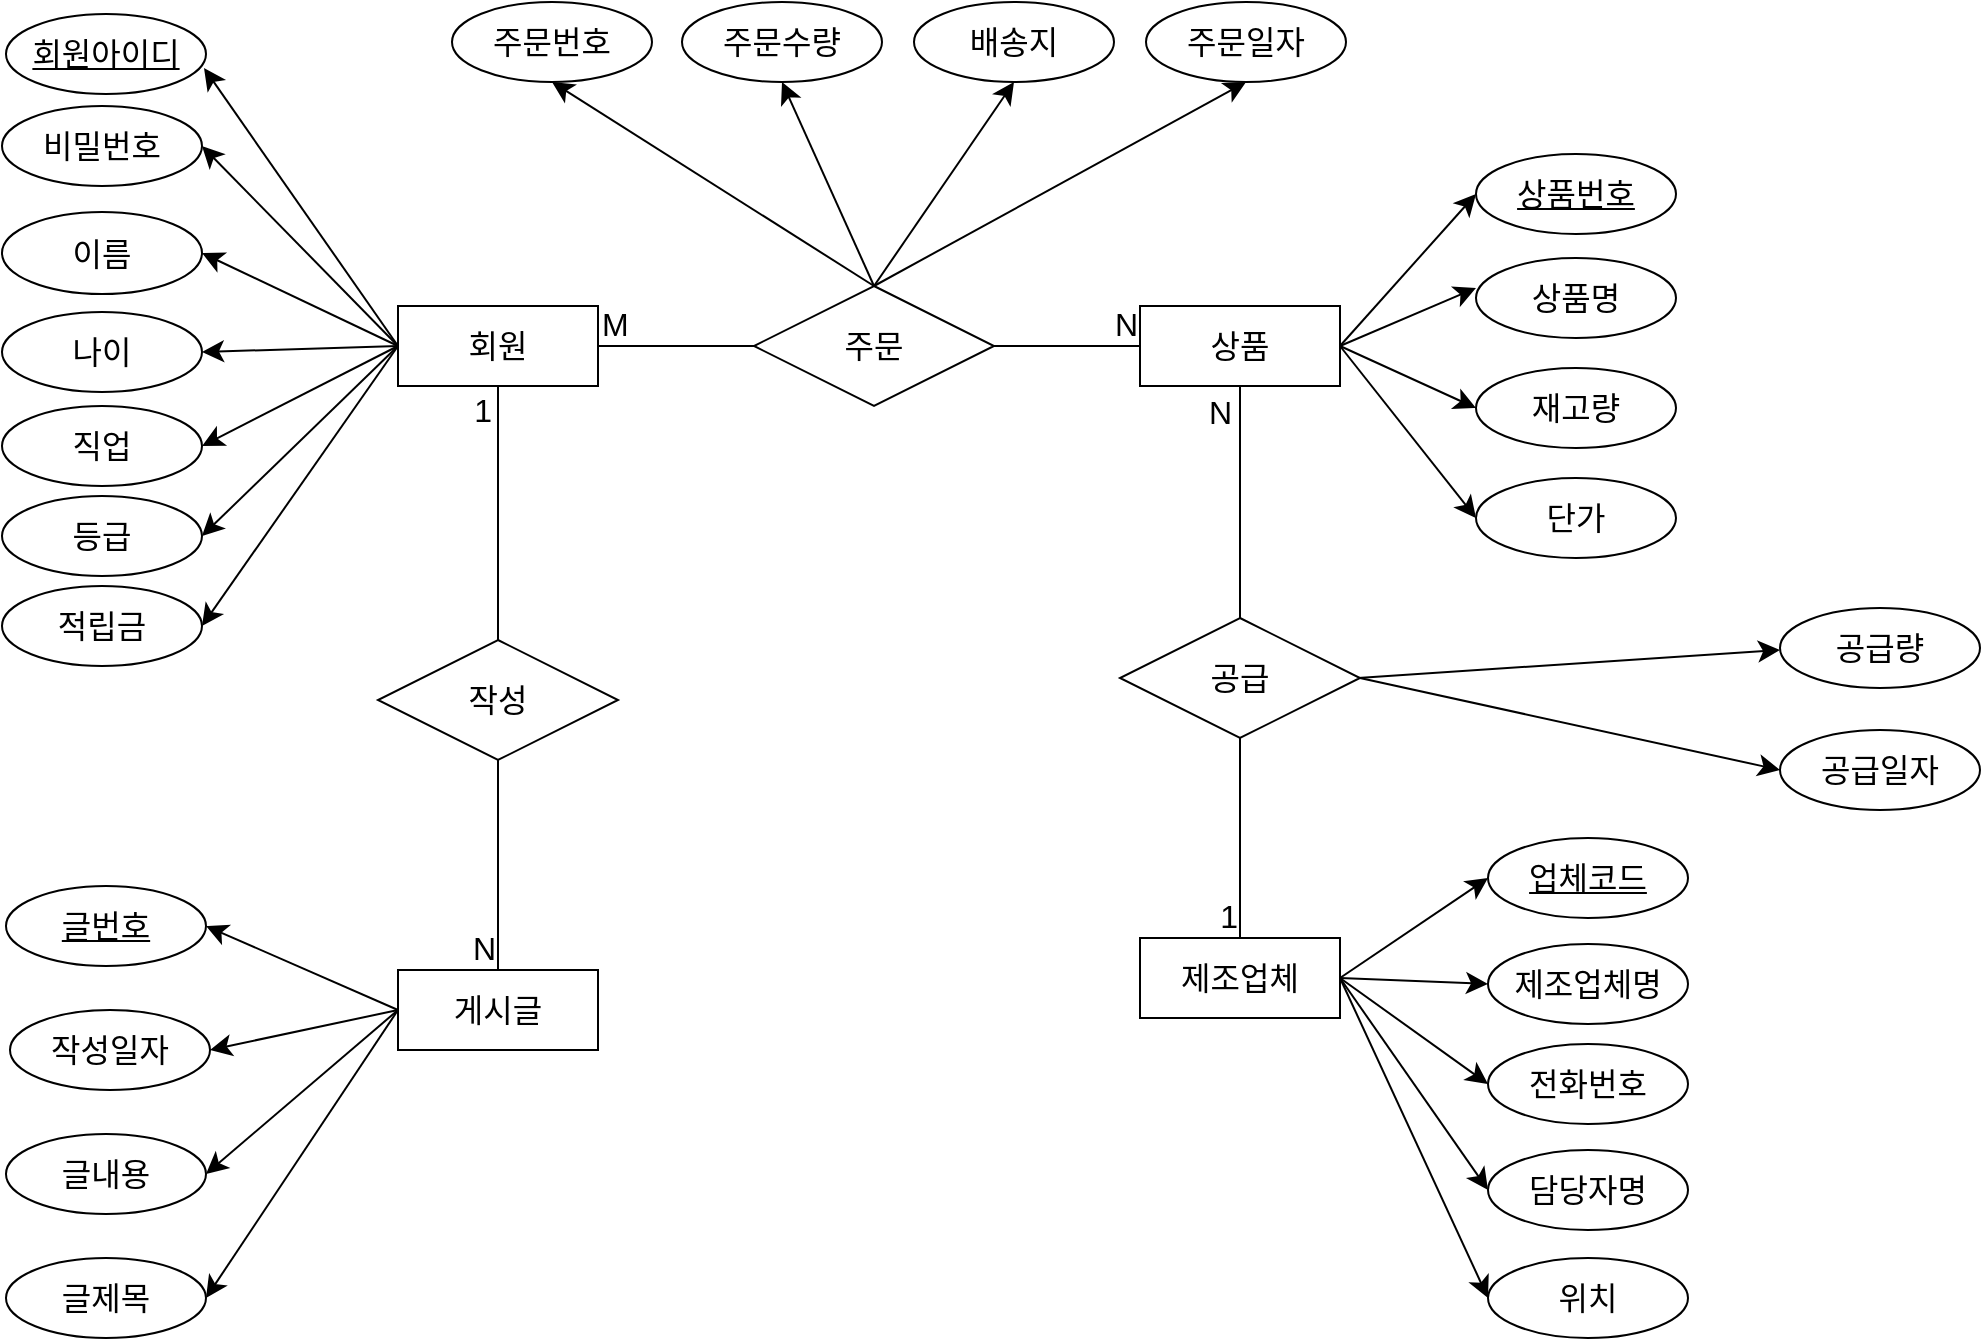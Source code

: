 <mxfile version="23.0.2" type="github">
  <diagram name="페이지-1" id="e495S9a1DbRk_U3V2dAE">
    <mxGraphModel dx="2074" dy="1230" grid="0" gridSize="10" guides="1" tooltips="1" connect="1" arrows="1" fold="1" page="0" pageScale="1" pageWidth="827" pageHeight="1169" math="0" shadow="0">
      <root>
        <mxCell id="0" />
        <mxCell id="1" parent="0" />
        <mxCell id="fLFrdJRmjcO936CyQGhu-3" value="회원" style="whiteSpace=wrap;html=1;align=center;fontSize=16;" vertex="1" parent="1">
          <mxGeometry x="-63" y="-41" width="100" height="40" as="geometry" />
        </mxCell>
        <mxCell id="fLFrdJRmjcO936CyQGhu-5" value="이름" style="ellipse;whiteSpace=wrap;html=1;align=center;fontSize=16;" vertex="1" parent="1">
          <mxGeometry x="-261" y="-88" width="100" height="41" as="geometry" />
        </mxCell>
        <mxCell id="fLFrdJRmjcO936CyQGhu-6" value="나이" style="ellipse;whiteSpace=wrap;html=1;align=center;fontSize=16;" vertex="1" parent="1">
          <mxGeometry x="-261" y="-38" width="100" height="40" as="geometry" />
        </mxCell>
        <mxCell id="fLFrdJRmjcO936CyQGhu-7" value="비밀번호" style="ellipse;whiteSpace=wrap;html=1;align=center;fontSize=16;" vertex="1" parent="1">
          <mxGeometry x="-261" y="-141" width="100" height="40" as="geometry" />
        </mxCell>
        <mxCell id="fLFrdJRmjcO936CyQGhu-8" value="상품명" style="ellipse;whiteSpace=wrap;html=1;align=center;fontSize=16;" vertex="1" parent="1">
          <mxGeometry x="476" y="-65" width="100" height="40" as="geometry" />
        </mxCell>
        <mxCell id="fLFrdJRmjcO936CyQGhu-9" value="상품" style="whiteSpace=wrap;html=1;align=center;fontSize=16;" vertex="1" parent="1">
          <mxGeometry x="308" y="-41" width="100" height="40" as="geometry" />
        </mxCell>
        <mxCell id="fLFrdJRmjcO936CyQGhu-10" value="직업" style="ellipse;whiteSpace=wrap;html=1;align=center;fontSize=16;" vertex="1" parent="1">
          <mxGeometry x="-261" y="9" width="100" height="40" as="geometry" />
        </mxCell>
        <mxCell id="fLFrdJRmjcO936CyQGhu-11" value="적립금" style="ellipse;whiteSpace=wrap;html=1;align=center;fontSize=16;" vertex="1" parent="1">
          <mxGeometry x="-261" y="99" width="100" height="40" as="geometry" />
        </mxCell>
        <mxCell id="fLFrdJRmjcO936CyQGhu-12" value="등급" style="ellipse;whiteSpace=wrap;html=1;align=center;fontSize=16;" vertex="1" parent="1">
          <mxGeometry x="-261" y="54" width="100" height="40" as="geometry" />
        </mxCell>
        <mxCell id="fLFrdJRmjcO936CyQGhu-13" value="재고량" style="ellipse;whiteSpace=wrap;html=1;align=center;fontSize=16;" vertex="1" parent="1">
          <mxGeometry x="476" y="-10" width="100" height="40" as="geometry" />
        </mxCell>
        <mxCell id="fLFrdJRmjcO936CyQGhu-14" value="단가" style="ellipse;whiteSpace=wrap;html=1;align=center;fontSize=16;" vertex="1" parent="1">
          <mxGeometry x="476" y="45" width="100" height="40" as="geometry" />
        </mxCell>
        <mxCell id="fLFrdJRmjcO936CyQGhu-16" value="상품번호" style="ellipse;whiteSpace=wrap;html=1;align=center;fontStyle=4;fontSize=16;" vertex="1" parent="1">
          <mxGeometry x="476" y="-117" width="100" height="40" as="geometry" />
        </mxCell>
        <mxCell id="fLFrdJRmjcO936CyQGhu-17" value="회원아이디" style="ellipse;whiteSpace=wrap;html=1;align=center;fontStyle=4;fontSize=16;" vertex="1" parent="1">
          <mxGeometry x="-259" y="-187" width="100" height="40" as="geometry" />
        </mxCell>
        <mxCell id="fLFrdJRmjcO936CyQGhu-19" style="edgeStyle=none;curved=1;rounded=0;orthogonalLoop=1;jettySize=auto;html=1;exitX=0;exitY=0.5;exitDx=0;exitDy=0;entryX=0.99;entryY=0.675;entryDx=0;entryDy=0;entryPerimeter=0;fontSize=12;startSize=8;endSize=8;" edge="1" parent="1" source="fLFrdJRmjcO936CyQGhu-3" target="fLFrdJRmjcO936CyQGhu-17">
          <mxGeometry relative="1" as="geometry" />
        </mxCell>
        <mxCell id="fLFrdJRmjcO936CyQGhu-22" value="" style="endArrow=classic;html=1;rounded=0;fontSize=12;startSize=8;endSize=8;curved=1;entryX=1;entryY=0.5;entryDx=0;entryDy=0;exitX=0;exitY=0.5;exitDx=0;exitDy=0;" edge="1" parent="1" source="fLFrdJRmjcO936CyQGhu-3" target="fLFrdJRmjcO936CyQGhu-7">
          <mxGeometry width="50" height="50" relative="1" as="geometry">
            <mxPoint x="61" y="78" as="sourcePoint" />
            <mxPoint x="111" y="28" as="targetPoint" />
          </mxGeometry>
        </mxCell>
        <mxCell id="fLFrdJRmjcO936CyQGhu-23" value="" style="endArrow=classic;html=1;rounded=0;fontSize=12;startSize=8;endSize=8;curved=1;entryX=1;entryY=0.5;entryDx=0;entryDy=0;exitX=0;exitY=0.5;exitDx=0;exitDy=0;" edge="1" parent="1" source="fLFrdJRmjcO936CyQGhu-3" target="fLFrdJRmjcO936CyQGhu-5">
          <mxGeometry width="50" height="50" relative="1" as="geometry">
            <mxPoint x="61" y="78" as="sourcePoint" />
            <mxPoint x="111" y="28" as="targetPoint" />
          </mxGeometry>
        </mxCell>
        <mxCell id="fLFrdJRmjcO936CyQGhu-24" value="" style="endArrow=classic;html=1;rounded=0;fontSize=12;startSize=8;endSize=8;curved=1;entryX=1;entryY=0.5;entryDx=0;entryDy=0;exitX=0;exitY=0.5;exitDx=0;exitDy=0;" edge="1" parent="1" source="fLFrdJRmjcO936CyQGhu-3" target="fLFrdJRmjcO936CyQGhu-6">
          <mxGeometry width="50" height="50" relative="1" as="geometry">
            <mxPoint x="61" y="78" as="sourcePoint" />
            <mxPoint x="111" y="28" as="targetPoint" />
          </mxGeometry>
        </mxCell>
        <mxCell id="fLFrdJRmjcO936CyQGhu-25" value="" style="endArrow=classic;html=1;rounded=0;fontSize=12;startSize=8;endSize=8;curved=1;entryX=1;entryY=0.5;entryDx=0;entryDy=0;exitX=0;exitY=0.5;exitDx=0;exitDy=0;" edge="1" parent="1" source="fLFrdJRmjcO936CyQGhu-3" target="fLFrdJRmjcO936CyQGhu-10">
          <mxGeometry width="50" height="50" relative="1" as="geometry">
            <mxPoint x="61" y="78" as="sourcePoint" />
            <mxPoint x="111" y="28" as="targetPoint" />
          </mxGeometry>
        </mxCell>
        <mxCell id="fLFrdJRmjcO936CyQGhu-26" value="" style="endArrow=classic;html=1;rounded=0;fontSize=12;startSize=8;endSize=8;curved=1;entryX=1;entryY=0.5;entryDx=0;entryDy=0;exitX=0;exitY=0.5;exitDx=0;exitDy=0;" edge="1" parent="1" source="fLFrdJRmjcO936CyQGhu-3" target="fLFrdJRmjcO936CyQGhu-12">
          <mxGeometry width="50" height="50" relative="1" as="geometry">
            <mxPoint x="61" y="78" as="sourcePoint" />
            <mxPoint x="111" y="28" as="targetPoint" />
          </mxGeometry>
        </mxCell>
        <mxCell id="fLFrdJRmjcO936CyQGhu-27" value="" style="endArrow=classic;html=1;rounded=0;fontSize=12;startSize=8;endSize=8;curved=1;entryX=1;entryY=0.5;entryDx=0;entryDy=0;exitX=0;exitY=0.5;exitDx=0;exitDy=0;" edge="1" parent="1" source="fLFrdJRmjcO936CyQGhu-3" target="fLFrdJRmjcO936CyQGhu-11">
          <mxGeometry width="50" height="50" relative="1" as="geometry">
            <mxPoint x="61" y="78" as="sourcePoint" />
            <mxPoint x="111" y="28" as="targetPoint" />
          </mxGeometry>
        </mxCell>
        <mxCell id="fLFrdJRmjcO936CyQGhu-28" value="" style="endArrow=classic;html=1;rounded=0;fontSize=12;startSize=8;endSize=8;curved=1;entryX=0;entryY=0.5;entryDx=0;entryDy=0;exitX=1;exitY=0.5;exitDx=0;exitDy=0;" edge="1" parent="1" source="fLFrdJRmjcO936CyQGhu-9" target="fLFrdJRmjcO936CyQGhu-14">
          <mxGeometry width="50" height="50" relative="1" as="geometry">
            <mxPoint x="-73" y="140" as="sourcePoint" />
            <mxPoint x="-23" y="90" as="targetPoint" />
          </mxGeometry>
        </mxCell>
        <mxCell id="fLFrdJRmjcO936CyQGhu-29" value="" style="endArrow=classic;html=1;rounded=0;fontSize=12;startSize=8;endSize=8;curved=1;entryX=0;entryY=0.5;entryDx=0;entryDy=0;exitX=1;exitY=0.5;exitDx=0;exitDy=0;" edge="1" parent="1" source="fLFrdJRmjcO936CyQGhu-9" target="fLFrdJRmjcO936CyQGhu-13">
          <mxGeometry width="50" height="50" relative="1" as="geometry">
            <mxPoint x="285" y="106" as="sourcePoint" />
            <mxPoint x="335" y="56" as="targetPoint" />
          </mxGeometry>
        </mxCell>
        <mxCell id="fLFrdJRmjcO936CyQGhu-30" value="" style="endArrow=classic;html=1;rounded=0;fontSize=12;startSize=8;endSize=8;curved=1;entryX=0;entryY=0.375;entryDx=0;entryDy=0;entryPerimeter=0;exitX=1;exitY=0.5;exitDx=0;exitDy=0;" edge="1" parent="1" source="fLFrdJRmjcO936CyQGhu-9" target="fLFrdJRmjcO936CyQGhu-8">
          <mxGeometry width="50" height="50" relative="1" as="geometry">
            <mxPoint x="340" y="88" as="sourcePoint" />
            <mxPoint x="390" y="38" as="targetPoint" />
          </mxGeometry>
        </mxCell>
        <mxCell id="fLFrdJRmjcO936CyQGhu-31" value="" style="endArrow=classic;html=1;rounded=0;fontSize=12;startSize=8;endSize=8;curved=1;entryX=0;entryY=0.5;entryDx=0;entryDy=0;exitX=1;exitY=0.5;exitDx=0;exitDy=0;" edge="1" parent="1" source="fLFrdJRmjcO936CyQGhu-9" target="fLFrdJRmjcO936CyQGhu-16">
          <mxGeometry width="50" height="50" relative="1" as="geometry">
            <mxPoint x="-73" y="140" as="sourcePoint" />
            <mxPoint x="-23" y="90" as="targetPoint" />
          </mxGeometry>
        </mxCell>
        <mxCell id="fLFrdJRmjcO936CyQGhu-47" style="edgeStyle=none;curved=1;rounded=0;orthogonalLoop=1;jettySize=auto;html=1;exitX=1;exitY=0.5;exitDx=0;exitDy=0;entryX=0;entryY=0.5;entryDx=0;entryDy=0;fontSize=12;startSize=8;endSize=8;" edge="1" parent="1" source="fLFrdJRmjcO936CyQGhu-32" target="fLFrdJRmjcO936CyQGhu-37">
          <mxGeometry relative="1" as="geometry" />
        </mxCell>
        <mxCell id="fLFrdJRmjcO936CyQGhu-48" style="edgeStyle=none;curved=1;rounded=0;orthogonalLoop=1;jettySize=auto;html=1;exitX=1;exitY=0.5;exitDx=0;exitDy=0;entryX=0;entryY=0.5;entryDx=0;entryDy=0;fontSize=12;startSize=8;endSize=8;" edge="1" parent="1" source="fLFrdJRmjcO936CyQGhu-32" target="fLFrdJRmjcO936CyQGhu-36">
          <mxGeometry relative="1" as="geometry" />
        </mxCell>
        <mxCell id="fLFrdJRmjcO936CyQGhu-49" style="edgeStyle=none;curved=1;rounded=0;orthogonalLoop=1;jettySize=auto;html=1;exitX=1;exitY=0.5;exitDx=0;exitDy=0;entryX=0;entryY=0.5;entryDx=0;entryDy=0;fontSize=12;startSize=8;endSize=8;" edge="1" parent="1" source="fLFrdJRmjcO936CyQGhu-32" target="fLFrdJRmjcO936CyQGhu-46">
          <mxGeometry relative="1" as="geometry" />
        </mxCell>
        <mxCell id="fLFrdJRmjcO936CyQGhu-50" style="edgeStyle=none;curved=1;rounded=0;orthogonalLoop=1;jettySize=auto;html=1;exitX=1;exitY=0.5;exitDx=0;exitDy=0;entryX=0;entryY=0.5;entryDx=0;entryDy=0;fontSize=12;startSize=8;endSize=8;" edge="1" parent="1" source="fLFrdJRmjcO936CyQGhu-32" target="fLFrdJRmjcO936CyQGhu-45">
          <mxGeometry relative="1" as="geometry" />
        </mxCell>
        <mxCell id="fLFrdJRmjcO936CyQGhu-53" style="edgeStyle=none;curved=1;rounded=0;orthogonalLoop=1;jettySize=auto;html=1;exitX=1;exitY=0.5;exitDx=0;exitDy=0;entryX=0;entryY=0.5;entryDx=0;entryDy=0;fontSize=12;startSize=8;endSize=8;" edge="1" parent="1" source="fLFrdJRmjcO936CyQGhu-32" target="fLFrdJRmjcO936CyQGhu-52">
          <mxGeometry relative="1" as="geometry" />
        </mxCell>
        <mxCell id="fLFrdJRmjcO936CyQGhu-32" value="제조업체" style="whiteSpace=wrap;html=1;align=center;fontSize=16;" vertex="1" parent="1">
          <mxGeometry x="308" y="275" width="100" height="40" as="geometry" />
        </mxCell>
        <mxCell id="fLFrdJRmjcO936CyQGhu-33" value="글내용" style="ellipse;whiteSpace=wrap;html=1;align=center;fontSize=16;" vertex="1" parent="1">
          <mxGeometry x="-259" y="373" width="100" height="40" as="geometry" />
        </mxCell>
        <mxCell id="fLFrdJRmjcO936CyQGhu-34" value="글제목" style="ellipse;whiteSpace=wrap;html=1;align=center;fontSize=16;" vertex="1" parent="1">
          <mxGeometry x="-259" y="435" width="100" height="40" as="geometry" />
        </mxCell>
        <mxCell id="fLFrdJRmjcO936CyQGhu-36" value="위치" style="ellipse;whiteSpace=wrap;html=1;align=center;fontSize=16;" vertex="1" parent="1">
          <mxGeometry x="482" y="435" width="100" height="40" as="geometry" />
        </mxCell>
        <mxCell id="fLFrdJRmjcO936CyQGhu-37" value="업체코드" style="ellipse;whiteSpace=wrap;html=1;align=center;fontStyle=4;fontSize=16;" vertex="1" parent="1">
          <mxGeometry x="482" y="225" width="100" height="40" as="geometry" />
        </mxCell>
        <mxCell id="fLFrdJRmjcO936CyQGhu-41" style="edgeStyle=none;curved=1;rounded=0;orthogonalLoop=1;jettySize=auto;html=1;exitX=0;exitY=0.5;exitDx=0;exitDy=0;entryX=1;entryY=0.5;entryDx=0;entryDy=0;fontSize=12;startSize=8;endSize=8;" edge="1" parent="1" source="fLFrdJRmjcO936CyQGhu-38" target="fLFrdJRmjcO936CyQGhu-39">
          <mxGeometry relative="1" as="geometry">
            <mxPoint x="-169" y="288" as="targetPoint" />
          </mxGeometry>
        </mxCell>
        <mxCell id="fLFrdJRmjcO936CyQGhu-42" style="edgeStyle=none;curved=1;rounded=0;orthogonalLoop=1;jettySize=auto;html=1;exitX=0;exitY=0.5;exitDx=0;exitDy=0;entryX=1;entryY=0.5;entryDx=0;entryDy=0;fontSize=12;startSize=8;endSize=8;" edge="1" parent="1" source="fLFrdJRmjcO936CyQGhu-38" target="fLFrdJRmjcO936CyQGhu-40">
          <mxGeometry relative="1" as="geometry" />
        </mxCell>
        <mxCell id="fLFrdJRmjcO936CyQGhu-43" style="edgeStyle=none;curved=1;rounded=0;orthogonalLoop=1;jettySize=auto;html=1;exitX=0;exitY=0.5;exitDx=0;exitDy=0;entryX=1;entryY=0.5;entryDx=0;entryDy=0;fontSize=12;startSize=8;endSize=8;" edge="1" parent="1" source="fLFrdJRmjcO936CyQGhu-38" target="fLFrdJRmjcO936CyQGhu-33">
          <mxGeometry relative="1" as="geometry" />
        </mxCell>
        <mxCell id="fLFrdJRmjcO936CyQGhu-44" style="edgeStyle=none;curved=1;rounded=0;orthogonalLoop=1;jettySize=auto;html=1;exitX=0;exitY=0.5;exitDx=0;exitDy=0;entryX=1;entryY=0.5;entryDx=0;entryDy=0;fontSize=12;startSize=8;endSize=8;" edge="1" parent="1" source="fLFrdJRmjcO936CyQGhu-38" target="fLFrdJRmjcO936CyQGhu-34">
          <mxGeometry relative="1" as="geometry" />
        </mxCell>
        <mxCell id="fLFrdJRmjcO936CyQGhu-38" value="게시글" style="whiteSpace=wrap;html=1;align=center;fontSize=16;" vertex="1" parent="1">
          <mxGeometry x="-63" y="291" width="100" height="40" as="geometry" />
        </mxCell>
        <mxCell id="fLFrdJRmjcO936CyQGhu-39" value="글번호" style="ellipse;whiteSpace=wrap;html=1;align=center;fontStyle=4;fontSize=16;" vertex="1" parent="1">
          <mxGeometry x="-259" y="249" width="100" height="40" as="geometry" />
        </mxCell>
        <mxCell id="fLFrdJRmjcO936CyQGhu-40" value="작성일자" style="ellipse;whiteSpace=wrap;html=1;align=center;fontSize=16;" vertex="1" parent="1">
          <mxGeometry x="-257" y="311" width="100" height="40" as="geometry" />
        </mxCell>
        <mxCell id="fLFrdJRmjcO936CyQGhu-45" value="전화번호" style="ellipse;whiteSpace=wrap;html=1;align=center;fontSize=16;" vertex="1" parent="1">
          <mxGeometry x="482" y="328" width="100" height="40" as="geometry" />
        </mxCell>
        <mxCell id="fLFrdJRmjcO936CyQGhu-46" value="담당자명" style="ellipse;whiteSpace=wrap;html=1;align=center;fontSize=16;" vertex="1" parent="1">
          <mxGeometry x="482" y="381" width="100" height="40" as="geometry" />
        </mxCell>
        <mxCell id="fLFrdJRmjcO936CyQGhu-52" value="제조업체명" style="ellipse;whiteSpace=wrap;html=1;align=center;fontSize=16;" vertex="1" parent="1">
          <mxGeometry x="482" y="278" width="100" height="40" as="geometry" />
        </mxCell>
        <mxCell id="fLFrdJRmjcO936CyQGhu-57" value="" style="endArrow=none;html=1;rounded=0;fontSize=12;startSize=8;endSize=8;curved=1;exitX=1;exitY=0.5;exitDx=0;exitDy=0;entryX=0;entryY=0.5;entryDx=0;entryDy=0;" edge="1" parent="1" source="fLFrdJRmjcO936CyQGhu-3" target="fLFrdJRmjcO936CyQGhu-9">
          <mxGeometry relative="1" as="geometry">
            <mxPoint x="134" y="201" as="sourcePoint" />
            <mxPoint x="294" y="201" as="targetPoint" />
          </mxGeometry>
        </mxCell>
        <mxCell id="fLFrdJRmjcO936CyQGhu-58" value="M" style="resizable=0;html=1;whiteSpace=wrap;align=left;verticalAlign=bottom;fontSize=16;" connectable="0" vertex="1" parent="fLFrdJRmjcO936CyQGhu-57">
          <mxGeometry x="-1" relative="1" as="geometry" />
        </mxCell>
        <mxCell id="fLFrdJRmjcO936CyQGhu-59" value="N" style="resizable=0;html=1;whiteSpace=wrap;align=right;verticalAlign=bottom;fontSize=16;" connectable="0" vertex="1" parent="fLFrdJRmjcO936CyQGhu-57">
          <mxGeometry x="1" relative="1" as="geometry" />
        </mxCell>
        <mxCell id="fLFrdJRmjcO936CyQGhu-79" style="edgeStyle=none;curved=1;rounded=0;orthogonalLoop=1;jettySize=auto;html=1;exitX=0.5;exitY=0;exitDx=0;exitDy=0;entryX=0.5;entryY=1;entryDx=0;entryDy=0;fontSize=12;startSize=8;endSize=8;" edge="1" parent="1" source="fLFrdJRmjcO936CyQGhu-54" target="fLFrdJRmjcO936CyQGhu-77">
          <mxGeometry relative="1" as="geometry" />
        </mxCell>
        <mxCell id="fLFrdJRmjcO936CyQGhu-80" style="edgeStyle=none;curved=1;rounded=0;orthogonalLoop=1;jettySize=auto;html=1;exitX=0.5;exitY=0;exitDx=0;exitDy=0;entryX=0.5;entryY=1;entryDx=0;entryDy=0;fontSize=12;startSize=8;endSize=8;" edge="1" parent="1" source="fLFrdJRmjcO936CyQGhu-54" target="fLFrdJRmjcO936CyQGhu-75">
          <mxGeometry relative="1" as="geometry" />
        </mxCell>
        <mxCell id="fLFrdJRmjcO936CyQGhu-81" style="edgeStyle=none;curved=1;rounded=0;orthogonalLoop=1;jettySize=auto;html=1;exitX=0.5;exitY=0;exitDx=0;exitDy=0;entryX=0.5;entryY=1;entryDx=0;entryDy=0;fontSize=12;startSize=8;endSize=8;" edge="1" parent="1" source="fLFrdJRmjcO936CyQGhu-54" target="fLFrdJRmjcO936CyQGhu-76">
          <mxGeometry relative="1" as="geometry" />
        </mxCell>
        <mxCell id="fLFrdJRmjcO936CyQGhu-82" style="edgeStyle=none;curved=1;rounded=0;orthogonalLoop=1;jettySize=auto;html=1;exitX=0.5;exitY=0;exitDx=0;exitDy=0;entryX=0.5;entryY=1;entryDx=0;entryDy=0;fontSize=12;startSize=8;endSize=8;" edge="1" parent="1" source="fLFrdJRmjcO936CyQGhu-54" target="fLFrdJRmjcO936CyQGhu-78">
          <mxGeometry relative="1" as="geometry" />
        </mxCell>
        <mxCell id="fLFrdJRmjcO936CyQGhu-54" value="주문" style="shape=rhombus;perimeter=rhombusPerimeter;whiteSpace=wrap;html=1;align=center;fontSize=16;" vertex="1" parent="1">
          <mxGeometry x="115" y="-51" width="120" height="60" as="geometry" />
        </mxCell>
        <mxCell id="fLFrdJRmjcO936CyQGhu-60" value="" style="endArrow=none;html=1;rounded=0;fontSize=12;startSize=8;endSize=8;curved=1;entryX=0.5;entryY=1;entryDx=0;entryDy=0;exitX=0.5;exitY=0;exitDx=0;exitDy=0;" edge="1" parent="1" source="fLFrdJRmjcO936CyQGhu-55" target="fLFrdJRmjcO936CyQGhu-9">
          <mxGeometry relative="1" as="geometry">
            <mxPoint x="134" y="201" as="sourcePoint" />
            <mxPoint x="357" y="19" as="targetPoint" />
          </mxGeometry>
        </mxCell>
        <mxCell id="fLFrdJRmjcO936CyQGhu-61" value="N" style="resizable=0;html=1;whiteSpace=wrap;align=right;verticalAlign=bottom;fontSize=16;" connectable="0" vertex="1" parent="fLFrdJRmjcO936CyQGhu-60">
          <mxGeometry x="1" relative="1" as="geometry">
            <mxPoint x="-3" y="24" as="offset" />
          </mxGeometry>
        </mxCell>
        <mxCell id="fLFrdJRmjcO936CyQGhu-74" style="edgeStyle=none;curved=1;rounded=0;orthogonalLoop=1;jettySize=auto;html=1;exitX=1;exitY=0.5;exitDx=0;exitDy=0;entryX=0;entryY=0.5;entryDx=0;entryDy=0;fontSize=12;startSize=8;endSize=8;" edge="1" parent="1" source="fLFrdJRmjcO936CyQGhu-55" target="fLFrdJRmjcO936CyQGhu-72">
          <mxGeometry relative="1" as="geometry" />
        </mxCell>
        <mxCell id="fLFrdJRmjcO936CyQGhu-55" value="공급" style="shape=rhombus;perimeter=rhombusPerimeter;whiteSpace=wrap;html=1;align=center;fontSize=16;" vertex="1" parent="1">
          <mxGeometry x="298" y="115" width="120" height="60" as="geometry" />
        </mxCell>
        <mxCell id="fLFrdJRmjcO936CyQGhu-63" value="" style="endArrow=none;html=1;rounded=0;fontSize=12;startSize=8;endSize=8;curved=1;exitX=0.5;exitY=1;exitDx=0;exitDy=0;entryX=0.5;entryY=0;entryDx=0;entryDy=0;" edge="1" parent="1" source="fLFrdJRmjcO936CyQGhu-56" target="fLFrdJRmjcO936CyQGhu-38">
          <mxGeometry relative="1" as="geometry">
            <mxPoint x="134" y="201" as="sourcePoint" />
            <mxPoint x="294" y="201" as="targetPoint" />
          </mxGeometry>
        </mxCell>
        <mxCell id="fLFrdJRmjcO936CyQGhu-64" value="N" style="resizable=0;html=1;whiteSpace=wrap;align=right;verticalAlign=bottom;fontSize=16;" connectable="0" vertex="1" parent="fLFrdJRmjcO936CyQGhu-63">
          <mxGeometry x="1" relative="1" as="geometry" />
        </mxCell>
        <mxCell id="fLFrdJRmjcO936CyQGhu-56" value="작성" style="shape=rhombus;perimeter=rhombusPerimeter;whiteSpace=wrap;html=1;align=center;fontSize=16;" vertex="1" parent="1">
          <mxGeometry x="-73" y="126" width="120" height="60" as="geometry" />
        </mxCell>
        <mxCell id="fLFrdJRmjcO936CyQGhu-67" value="" style="endArrow=none;html=1;rounded=0;fontSize=12;startSize=8;endSize=8;curved=1;entryX=0.5;entryY=0;entryDx=0;entryDy=0;exitX=0.5;exitY=1;exitDx=0;exitDy=0;" edge="1" parent="1" source="fLFrdJRmjcO936CyQGhu-55" target="fLFrdJRmjcO936CyQGhu-32">
          <mxGeometry relative="1" as="geometry">
            <mxPoint x="134" y="201" as="sourcePoint" />
            <mxPoint x="294" y="201" as="targetPoint" />
          </mxGeometry>
        </mxCell>
        <mxCell id="fLFrdJRmjcO936CyQGhu-68" value="1" style="resizable=0;html=1;whiteSpace=wrap;align=right;verticalAlign=bottom;fontSize=16;" connectable="0" vertex="1" parent="fLFrdJRmjcO936CyQGhu-67">
          <mxGeometry x="1" relative="1" as="geometry" />
        </mxCell>
        <mxCell id="fLFrdJRmjcO936CyQGhu-69" value="" style="endArrow=none;html=1;rounded=0;fontSize=12;startSize=8;endSize=8;curved=1;exitX=0.5;exitY=0;exitDx=0;exitDy=0;entryX=0.5;entryY=1;entryDx=0;entryDy=0;" edge="1" parent="1" source="fLFrdJRmjcO936CyQGhu-56" target="fLFrdJRmjcO936CyQGhu-3">
          <mxGeometry relative="1" as="geometry">
            <mxPoint x="134" y="201" as="sourcePoint" />
            <mxPoint x="294" y="201" as="targetPoint" />
          </mxGeometry>
        </mxCell>
        <mxCell id="fLFrdJRmjcO936CyQGhu-70" value="1" style="resizable=0;html=1;whiteSpace=wrap;align=right;verticalAlign=bottom;fontSize=16;" connectable="0" vertex="1" parent="fLFrdJRmjcO936CyQGhu-69">
          <mxGeometry x="1" relative="1" as="geometry">
            <mxPoint x="-2" y="23" as="offset" />
          </mxGeometry>
        </mxCell>
        <mxCell id="fLFrdJRmjcO936CyQGhu-71" value="공급량" style="ellipse;whiteSpace=wrap;html=1;align=center;fontSize=16;" vertex="1" parent="1">
          <mxGeometry x="628" y="110" width="100" height="40" as="geometry" />
        </mxCell>
        <mxCell id="fLFrdJRmjcO936CyQGhu-72" value="공급일자" style="ellipse;whiteSpace=wrap;html=1;align=center;fontSize=16;" vertex="1" parent="1">
          <mxGeometry x="628" y="171" width="100" height="40" as="geometry" />
        </mxCell>
        <mxCell id="fLFrdJRmjcO936CyQGhu-73" style="edgeStyle=none;curved=1;rounded=0;orthogonalLoop=1;jettySize=auto;html=1;entryX=0;entryY=0.525;entryDx=0;entryDy=0;entryPerimeter=0;fontSize=12;startSize=8;endSize=8;" edge="1" parent="1" target="fLFrdJRmjcO936CyQGhu-71">
          <mxGeometry relative="1" as="geometry">
            <mxPoint x="417" y="145" as="sourcePoint" />
          </mxGeometry>
        </mxCell>
        <mxCell id="fLFrdJRmjcO936CyQGhu-75" value="주문수량" style="ellipse;whiteSpace=wrap;html=1;align=center;fontSize=16;" vertex="1" parent="1">
          <mxGeometry x="79" y="-193" width="100" height="40" as="geometry" />
        </mxCell>
        <mxCell id="fLFrdJRmjcO936CyQGhu-76" value="배송지" style="ellipse;whiteSpace=wrap;html=1;align=center;fontSize=16;" vertex="1" parent="1">
          <mxGeometry x="195" y="-193" width="100" height="40" as="geometry" />
        </mxCell>
        <mxCell id="fLFrdJRmjcO936CyQGhu-77" value="주문번호" style="ellipse;whiteSpace=wrap;html=1;align=center;fontSize=16;" vertex="1" parent="1">
          <mxGeometry x="-36" y="-193" width="100" height="40" as="geometry" />
        </mxCell>
        <mxCell id="fLFrdJRmjcO936CyQGhu-78" value="주문일자" style="ellipse;whiteSpace=wrap;html=1;align=center;fontSize=16;" vertex="1" parent="1">
          <mxGeometry x="311" y="-193" width="100" height="40" as="geometry" />
        </mxCell>
      </root>
    </mxGraphModel>
  </diagram>
</mxfile>
